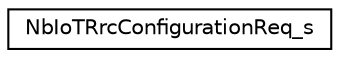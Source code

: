 digraph "Graphical Class Hierarchy"
{
 // LATEX_PDF_SIZE
  edge [fontname="Helvetica",fontsize="10",labelfontname="Helvetica",labelfontsize="10"];
  node [fontname="Helvetica",fontsize="10",shape=record];
  rankdir="LR";
  Node0 [label="NbIoTRrcConfigurationReq_s",height=0.2,width=0.4,color="black", fillcolor="white", style="filled",URL="$structNbIoTRrcConfigurationReq__s.html",tooltip=" "];
}
